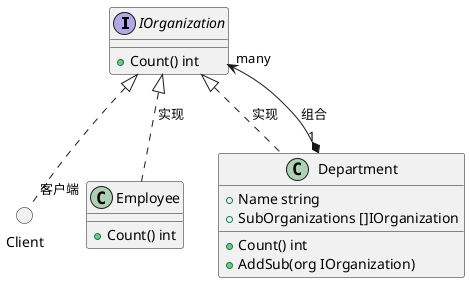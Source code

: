 @startuml proxy
interface       IOrganization
circle          Client

IOrganization <|.. "客户端" Client
IOrganization <|.. Employee : 实现
IOrganization <|.. Department : 实现
IOrganization "many" <--* "1" Department : 组合


interface IOrganization{
    +Count() int
}

class Employee {
    +Count() int
}

class Department {
    +Name string
    +{field}SubOrganizations []IOrganization
    +Count() int
    +AddSub(org IOrganization)
}

@enduml
